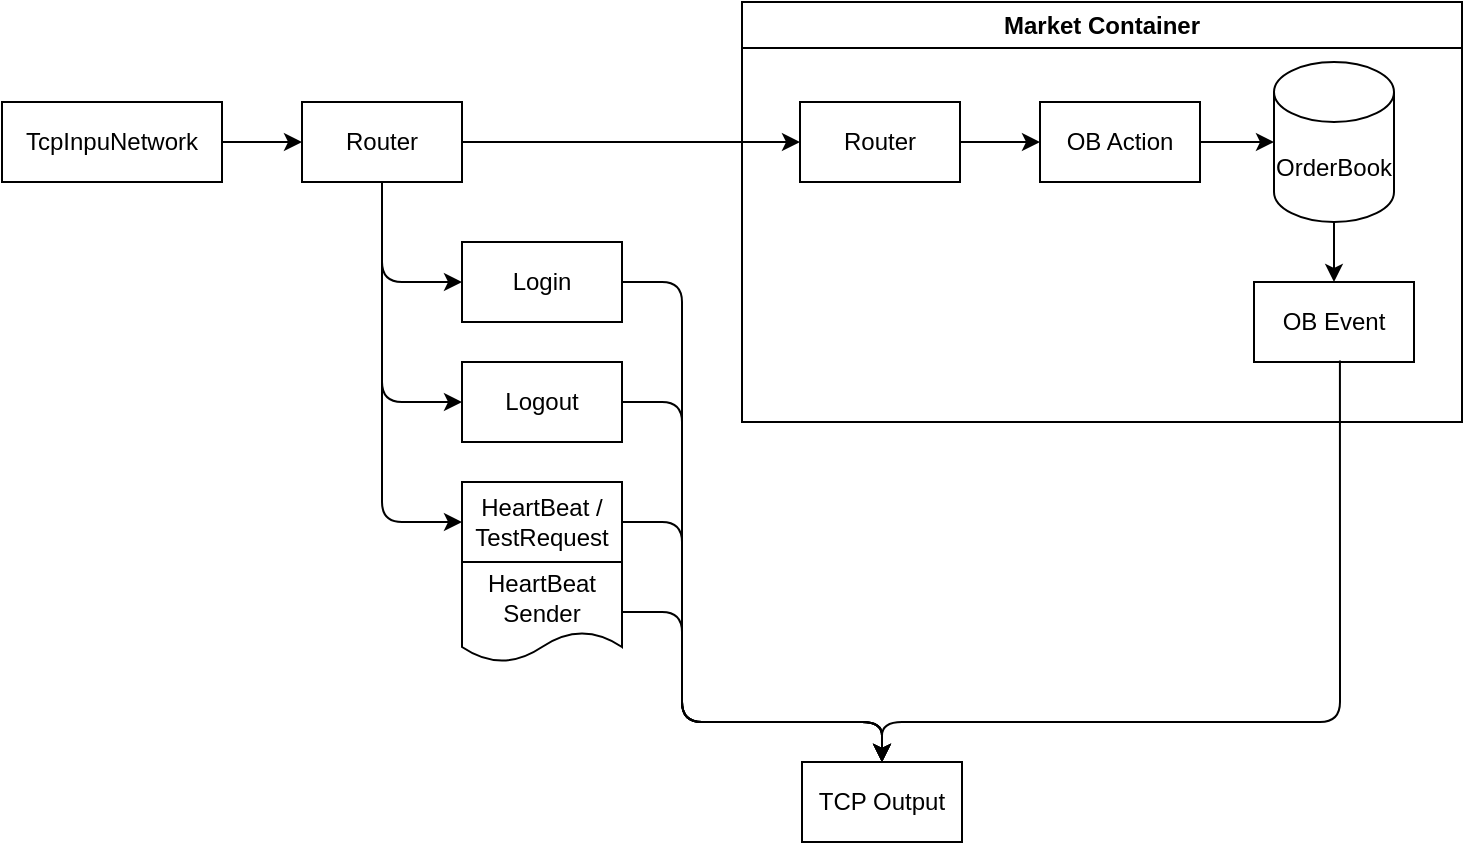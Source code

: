 <mxfile>
    <diagram name="Server Archi" id="QliAs5bY7yh-iNKk149F">
        <mxGraphModel dx="888" dy="476" grid="1" gridSize="10" guides="1" tooltips="1" connect="1" arrows="1" fold="1" page="1" pageScale="1" pageWidth="827" pageHeight="1169" math="0" shadow="0">
            <root>
                <mxCell id="0"/>
                <mxCell id="1" parent="0"/>
                <mxCell id="2" value="TcpInpuNetwork" style="rounded=0;whiteSpace=wrap;html=1;" parent="1" vertex="1">
                    <mxGeometry x="40" y="90" width="110" height="40" as="geometry"/>
                </mxCell>
                <mxCell id="8" style="edgeStyle=none;html=1;entryX=0;entryY=0.5;entryDx=0;entryDy=0;" parent="1" source="3" target="5" edge="1">
                    <mxGeometry relative="1" as="geometry">
                        <Array as="points">
                            <mxPoint x="230" y="180"/>
                        </Array>
                    </mxGeometry>
                </mxCell>
                <mxCell id="9" style="edgeStyle=none;html=1;entryX=0;entryY=0.5;entryDx=0;entryDy=0;" parent="1" source="3" target="6" edge="1">
                    <mxGeometry relative="1" as="geometry">
                        <Array as="points">
                            <mxPoint x="230" y="240"/>
                        </Array>
                    </mxGeometry>
                </mxCell>
                <mxCell id="10" style="edgeStyle=none;html=1;entryX=0;entryY=0.5;entryDx=0;entryDy=0;" parent="1" source="3" target="7" edge="1">
                    <mxGeometry relative="1" as="geometry">
                        <Array as="points">
                            <mxPoint x="230" y="300"/>
                        </Array>
                    </mxGeometry>
                </mxCell>
                <mxCell id="15" style="edgeStyle=none;html=1;entryX=0;entryY=0.5;entryDx=0;entryDy=0;" parent="1" source="3" target="14" edge="1">
                    <mxGeometry relative="1" as="geometry"/>
                </mxCell>
                <mxCell id="3" value="Router" style="rounded=0;whiteSpace=wrap;html=1;" parent="1" vertex="1">
                    <mxGeometry x="190" y="90" width="80" height="40" as="geometry"/>
                </mxCell>
                <mxCell id="4" style="edgeStyle=none;html=1;entryX=0;entryY=0.5;entryDx=0;entryDy=0;" parent="1" source="2" target="3" edge="1">
                    <mxGeometry relative="1" as="geometry"/>
                </mxCell>
                <mxCell id="29" style="edgeStyle=none;html=1;entryX=0.5;entryY=0;entryDx=0;entryDy=0;" parent="1" source="5" target="27" edge="1">
                    <mxGeometry relative="1" as="geometry">
                        <Array as="points">
                            <mxPoint x="380" y="180"/>
                            <mxPoint x="380" y="400"/>
                            <mxPoint x="480" y="400"/>
                        </Array>
                    </mxGeometry>
                </mxCell>
                <mxCell id="5" value="Login" style="rounded=0;whiteSpace=wrap;html=1;" parent="1" vertex="1">
                    <mxGeometry x="270" y="160" width="80" height="40" as="geometry"/>
                </mxCell>
                <mxCell id="31" style="edgeStyle=none;html=1;entryX=0.5;entryY=0;entryDx=0;entryDy=0;" parent="1" source="6" target="27" edge="1">
                    <mxGeometry relative="1" as="geometry">
                        <Array as="points">
                            <mxPoint x="380" y="240"/>
                            <mxPoint x="380" y="400"/>
                            <mxPoint x="480" y="400"/>
                        </Array>
                    </mxGeometry>
                </mxCell>
                <mxCell id="6" value="Logout" style="rounded=0;whiteSpace=wrap;html=1;" parent="1" vertex="1">
                    <mxGeometry x="270" y="220" width="80" height="40" as="geometry"/>
                </mxCell>
                <mxCell id="30" style="edgeStyle=none;html=1;entryX=0.5;entryY=0;entryDx=0;entryDy=0;" parent="1" source="7" target="27" edge="1">
                    <mxGeometry relative="1" as="geometry">
                        <Array as="points">
                            <mxPoint x="380" y="300"/>
                            <mxPoint x="380" y="400"/>
                            <mxPoint x="480" y="400"/>
                        </Array>
                    </mxGeometry>
                </mxCell>
                <mxCell id="7" value="HeartBeat / TestRequest" style="rounded=0;whiteSpace=wrap;html=1;" parent="1" vertex="1">
                    <mxGeometry x="270" y="280" width="80" height="40" as="geometry"/>
                </mxCell>
                <mxCell id="32" style="edgeStyle=none;html=1;entryX=0.5;entryY=0;entryDx=0;entryDy=0;" parent="1" source="11" target="27" edge="1">
                    <mxGeometry relative="1" as="geometry">
                        <Array as="points">
                            <mxPoint x="380" y="345"/>
                            <mxPoint x="380" y="400"/>
                            <mxPoint x="480" y="400"/>
                        </Array>
                    </mxGeometry>
                </mxCell>
                <mxCell id="11" value="HeartBeat&lt;div&gt;Sender&lt;/div&gt;" style="shape=document;whiteSpace=wrap;html=1;boundedLbl=1;" parent="1" vertex="1">
                    <mxGeometry x="270" y="320" width="80" height="50" as="geometry"/>
                </mxCell>
                <mxCell id="13" value="Market Container" style="swimlane;whiteSpace=wrap;html=1;" parent="1" vertex="1">
                    <mxGeometry x="410" y="40" width="360" height="210" as="geometry"/>
                </mxCell>
                <mxCell id="22" style="edgeStyle=none;html=1;entryX=0;entryY=0.5;entryDx=0;entryDy=0;" parent="13" source="14" target="16" edge="1">
                    <mxGeometry relative="1" as="geometry"/>
                </mxCell>
                <mxCell id="14" value="Router" style="rounded=0;whiteSpace=wrap;html=1;" parent="13" vertex="1">
                    <mxGeometry x="29" y="50" width="80" height="40" as="geometry"/>
                </mxCell>
                <mxCell id="16" value="OB Action" style="rounded=0;whiteSpace=wrap;html=1;" parent="13" vertex="1">
                    <mxGeometry x="149" y="50" width="80" height="40" as="geometry"/>
                </mxCell>
                <mxCell id="17" value="OB Event" style="rounded=0;whiteSpace=wrap;html=1;" parent="13" vertex="1">
                    <mxGeometry x="256" y="140" width="80" height="40" as="geometry"/>
                </mxCell>
                <mxCell id="20" style="edgeStyle=none;html=1;entryX=0.5;entryY=0;entryDx=0;entryDy=0;" parent="13" source="19" target="17" edge="1">
                    <mxGeometry relative="1" as="geometry"/>
                </mxCell>
                <mxCell id="19" value="OrderBook" style="shape=cylinder3;whiteSpace=wrap;html=1;boundedLbl=1;backgroundOutline=1;size=15;" parent="13" vertex="1">
                    <mxGeometry x="266" y="30" width="60" height="80" as="geometry"/>
                </mxCell>
                <mxCell id="21" style="edgeStyle=none;html=1;entryX=0;entryY=0.5;entryDx=0;entryDy=0;entryPerimeter=0;" parent="13" source="16" target="19" edge="1">
                    <mxGeometry relative="1" as="geometry"/>
                </mxCell>
                <mxCell id="27" value="TCP Output" style="rounded=0;whiteSpace=wrap;html=1;" parent="1" vertex="1">
                    <mxGeometry x="440" y="420" width="80" height="40" as="geometry"/>
                </mxCell>
                <mxCell id="34" style="edgeStyle=none;html=1;exitX=0.537;exitY=0.98;exitDx=0;exitDy=0;exitPerimeter=0;" parent="1" source="17" edge="1">
                    <mxGeometry relative="1" as="geometry">
                        <mxPoint x="480" y="420" as="targetPoint"/>
                        <Array as="points">
                            <mxPoint x="709" y="400"/>
                            <mxPoint x="480" y="400"/>
                        </Array>
                    </mxGeometry>
                </mxCell>
            </root>
        </mxGraphModel>
    </diagram>
    <diagram id="FxYHZyQ7bRuk4HLrvgIp" name="Cleint Archi">
        <mxGraphModel dx="888" dy="476" grid="1" gridSize="10" guides="1" tooltips="1" connect="1" arrows="1" fold="1" page="1" pageScale="1" pageWidth="850" pageHeight="1100" math="0" shadow="0">
            <root>
                <mxCell id="0"/>
                <mxCell id="1" parent="0"/>
            </root>
        </mxGraphModel>
    </diagram>
    <diagram id="dHrWk9i8Ey09hRomPFAS" name="IPC protocol">
        <mxGraphModel dx="888" dy="476" grid="1" gridSize="10" guides="1" tooltips="1" connect="1" arrows="1" fold="1" page="1" pageScale="1" pageWidth="850" pageHeight="1100" math="0" shadow="0">
            <root>
                <mxCell id="0"/>
                <mxCell id="1" parent="0"/>
                <mxCell id="jRHrDj-3fWkT2ZH8sRdO-1" value="" style="endArrow=none;html=1;" parent="1" edge="1">
                    <mxGeometry width="50" height="50" relative="1" as="geometry">
                        <mxPoint x="160" y="600" as="sourcePoint"/>
                        <mxPoint x="160" y="70" as="targetPoint"/>
                    </mxGeometry>
                </mxCell>
                <mxCell id="jRHrDj-3fWkT2ZH8sRdO-2" value="" style="endArrow=none;html=1;" parent="1" edge="1">
                    <mxGeometry width="50" height="50" relative="1" as="geometry">
                        <mxPoint x="320" y="600" as="sourcePoint"/>
                        <mxPoint x="320" y="70" as="targetPoint"/>
                    </mxGeometry>
                </mxCell>
                <mxCell id="jRHrDj-3fWkT2ZH8sRdO-3" value="" style="endArrow=none;html=1;" parent="1" edge="1">
                    <mxGeometry width="50" height="50" relative="1" as="geometry">
                        <mxPoint x="480" y="600" as="sourcePoint"/>
                        <mxPoint x="480" y="70" as="targetPoint"/>
                    </mxGeometry>
                </mxCell>
                <mxCell id="jRHrDj-3fWkT2ZH8sRdO-4" value="Client Front" style="text;strokeColor=none;fillColor=none;align=center;verticalAlign=middle;spacingLeft=4;spacingRight=4;overflow=hidden;points=[[0,0.5],[1,0.5]];portConstraint=eastwest;rotatable=0;whiteSpace=wrap;html=1;" parent="1" vertex="1">
                    <mxGeometry x="120" y="40" width="80" height="30" as="geometry"/>
                </mxCell>
                <mxCell id="jRHrDj-3fWkT2ZH8sRdO-5" value="Client Back" style="text;strokeColor=none;fillColor=none;align=center;verticalAlign=middle;spacingLeft=4;spacingRight=4;overflow=hidden;points=[[0,0.5],[1,0.5]];portConstraint=eastwest;rotatable=0;whiteSpace=wrap;html=1;" parent="1" vertex="1">
                    <mxGeometry x="280" y="40" width="80" height="30" as="geometry"/>
                </mxCell>
                <mxCell id="jRHrDj-3fWkT2ZH8sRdO-6" value="Server" style="text;strokeColor=none;fillColor=none;align=center;verticalAlign=middle;spacingLeft=4;spacingRight=4;overflow=hidden;points=[[0,0.5],[1,0.5]];portConstraint=eastwest;rotatable=0;whiteSpace=wrap;html=1;" parent="1" vertex="1">
                    <mxGeometry x="450" y="40" width="80" height="30" as="geometry"/>
                </mxCell>
                <mxCell id="jRHrDj-3fWkT2ZH8sRdO-7" value="FIX" style="shape=process;whiteSpace=wrap;html=1;backgroundOutline=1;" parent="1" vertex="1">
                    <mxGeometry x="330" y="70" width="140" height="30" as="geometry"/>
                </mxCell>
                <mxCell id="jRHrDj-3fWkT2ZH8sRdO-8" value="IPC" style="shape=process;whiteSpace=wrap;html=1;backgroundOutline=1;" parent="1" vertex="1">
                    <mxGeometry x="170" y="70" width="140" height="30" as="geometry"/>
                </mxCell>
                <mxCell id="jRHrDj-3fWkT2ZH8sRdO-9" value="Login Form" style="rounded=0;whiteSpace=wrap;html=1;" parent="1" vertex="1">
                    <mxGeometry x="100" y="110" width="120" height="30" as="geometry"/>
                </mxCell>
                <mxCell id="jRHrDj-3fWkT2ZH8sRdO-10" value="OnSubmit" style="shape=process;whiteSpace=wrap;html=1;backgroundOutline=1;" parent="1" vertex="1">
                    <mxGeometry x="40" y="150" width="120" height="40" as="geometry"/>
                </mxCell>
                <mxCell id="jRHrDj-3fWkT2ZH8sRdO-11" value="" style="endArrow=classic;dashed=1;html=1;dashPattern=1 3;strokeWidth=2;exitX=1;exitY=0.5;exitDx=0;exitDy=0;endFill=1;" parent="1" source="jRHrDj-3fWkT2ZH8sRdO-10" edge="1">
                    <mxGeometry width="50" height="50" relative="1" as="geometry">
                        <mxPoint x="1300" y="30" as="sourcePoint"/>
                        <mxPoint x="320" y="170" as="targetPoint"/>
                    </mxGeometry>
                </mxCell>
                <mxCell id="jRHrDj-3fWkT2ZH8sRdO-12" value="Initiate connection" style="text;html=1;align=center;verticalAlign=middle;whiteSpace=wrap;rounded=0;" parent="1" vertex="1">
                    <mxGeometry x="185" y="170" width="105" height="30" as="geometry"/>
                </mxCell>
                <mxCell id="jRHrDj-3fWkT2ZH8sRdO-13" value="" style="endArrow=classic;html=1;" parent="1" edge="1">
                    <mxGeometry width="50" height="50" relative="1" as="geometry">
                        <mxPoint x="320" y="290" as="sourcePoint"/>
                        <mxPoint x="160" y="290" as="targetPoint"/>
                    </mxGeometry>
                </mxCell>
                <mxCell id="jRHrDj-3fWkT2ZH8sRdO-14" value="" style="endArrow=classic;dashed=1;html=1;dashPattern=1 3;strokeWidth=2;exitX=1;exitY=0.5;exitDx=0;exitDy=0;endFill=1;" parent="1" edge="1">
                    <mxGeometry width="50" height="50" relative="1" as="geometry">
                        <mxPoint x="320" y="260" as="sourcePoint"/>
                        <mxPoint x="480" y="260" as="targetPoint"/>
                    </mxGeometry>
                </mxCell>
                <mxCell id="jRHrDj-3fWkT2ZH8sRdO-15" value="Initiate connection" style="text;html=1;align=center;verticalAlign=middle;whiteSpace=wrap;rounded=0;" parent="1" vertex="1">
                    <mxGeometry x="345" y="260" width="105" height="30" as="geometry"/>
                </mxCell>
                <mxCell id="jRHrDj-3fWkT2ZH8sRdO-16" value="Start" style="shape=process;whiteSpace=wrap;html=1;backgroundOutline=1;" parent="1" vertex="1">
                    <mxGeometry x="275" y="330" width="90" height="35" as="geometry"/>
                </mxCell>
                <mxCell id="jRHrDj-3fWkT2ZH8sRdO-17" value="Status notification:&lt;div&gt;Initialized&lt;/div&gt;" style="text;html=1;align=center;verticalAlign=middle;whiteSpace=wrap;rounded=0;" parent="1" vertex="1">
                    <mxGeometry x="180" y="290" width="120" height="30" as="geometry"/>
                </mxCell>
                <mxCell id="jRHrDj-3fWkT2ZH8sRdO-18" value="" style="endArrow=classic;html=1;" parent="1" edge="1">
                    <mxGeometry width="50" height="50" relative="1" as="geometry">
                        <mxPoint x="320" y="390" as="sourcePoint"/>
                        <mxPoint x="160" y="390" as="targetPoint"/>
                    </mxGeometry>
                </mxCell>
                <mxCell id="jRHrDj-3fWkT2ZH8sRdO-19" value="Status notification:&lt;div&gt;Running&lt;/div&gt;" style="text;html=1;align=center;verticalAlign=middle;whiteSpace=wrap;rounded=0;" parent="1" vertex="1">
                    <mxGeometry x="177.5" y="390" width="120" height="30" as="geometry"/>
                </mxCell>
                <mxCell id="jRHrDj-3fWkT2ZH8sRdO-20" value="" style="endArrow=classic;html=1;" parent="1" edge="1">
                    <mxGeometry width="50" height="50" relative="1" as="geometry">
                        <mxPoint x="160" y="450" as="sourcePoint"/>
                        <mxPoint x="320" y="450" as="targetPoint"/>
                    </mxGeometry>
                </mxCell>
                <mxCell id="jRHrDj-3fWkT2ZH8sRdO-21" value="Logon request" style="text;html=1;align=center;verticalAlign=middle;whiteSpace=wrap;rounded=0;" parent="1" vertex="1">
                    <mxGeometry x="177.5" y="450" width="120" height="30" as="geometry"/>
                </mxCell>
                <mxCell id="jRHrDj-3fWkT2ZH8sRdO-22" value="" style="endArrow=classic;html=1;" parent="1" edge="1">
                    <mxGeometry width="50" height="50" relative="1" as="geometry">
                        <mxPoint x="320" y="470" as="sourcePoint"/>
                        <mxPoint x="480" y="470" as="targetPoint"/>
                    </mxGeometry>
                </mxCell>
                <mxCell id="jRHrDj-3fWkT2ZH8sRdO-23" value="Logon request" style="text;html=1;align=center;verticalAlign=middle;whiteSpace=wrap;rounded=0;" parent="1" vertex="1">
                    <mxGeometry x="337.5" y="470" width="120" height="30" as="geometry"/>
                </mxCell>
                <mxCell id="jRHrDj-3fWkT2ZH8sRdO-24" value="" style="endArrow=classic;html=1;" parent="1" edge="1">
                    <mxGeometry width="50" height="50" relative="1" as="geometry">
                        <mxPoint x="480" y="510" as="sourcePoint"/>
                        <mxPoint x="320" y="510" as="targetPoint"/>
                    </mxGeometry>
                </mxCell>
                <mxCell id="jRHrDj-3fWkT2ZH8sRdO-25" value="Logon reply" style="text;html=1;align=center;verticalAlign=middle;whiteSpace=wrap;rounded=0;" parent="1" vertex="1">
                    <mxGeometry x="340" y="510" width="120" height="30" as="geometry"/>
                </mxCell>
                <mxCell id="jRHrDj-3fWkT2ZH8sRdO-26" value="" style="endArrow=classic;html=1;" parent="1" edge="1">
                    <mxGeometry width="50" height="50" relative="1" as="geometry">
                        <mxPoint x="320" y="530" as="sourcePoint"/>
                        <mxPoint x="160" y="530" as="targetPoint"/>
                    </mxGeometry>
                </mxCell>
                <mxCell id="jRHrDj-3fWkT2ZH8sRdO-27" value="Logon reply" style="text;html=1;align=center;verticalAlign=middle;whiteSpace=wrap;rounded=0;" parent="1" vertex="1">
                    <mxGeometry x="177.5" y="530" width="120" height="30" as="geometry"/>
                </mxCell>
                <mxCell id="cLNHBS7EN2qefejijO3a-1" value="Main screen" style="rounded=0;whiteSpace=wrap;html=1;" parent="1" vertex="1">
                    <mxGeometry x="100" y="590" width="120" height="30" as="geometry"/>
                </mxCell>
                <mxCell id="apEnky5r6C1sBjU9sw2W-2" value="Initialisation" style="shape=process;whiteSpace=wrap;html=1;backgroundOutline=1;" parent="1" vertex="1">
                    <mxGeometry x="275" y="210" width="90" height="35" as="geometry"/>
                </mxCell>
            </root>
        </mxGraphModel>
    </diagram>
</mxfile>